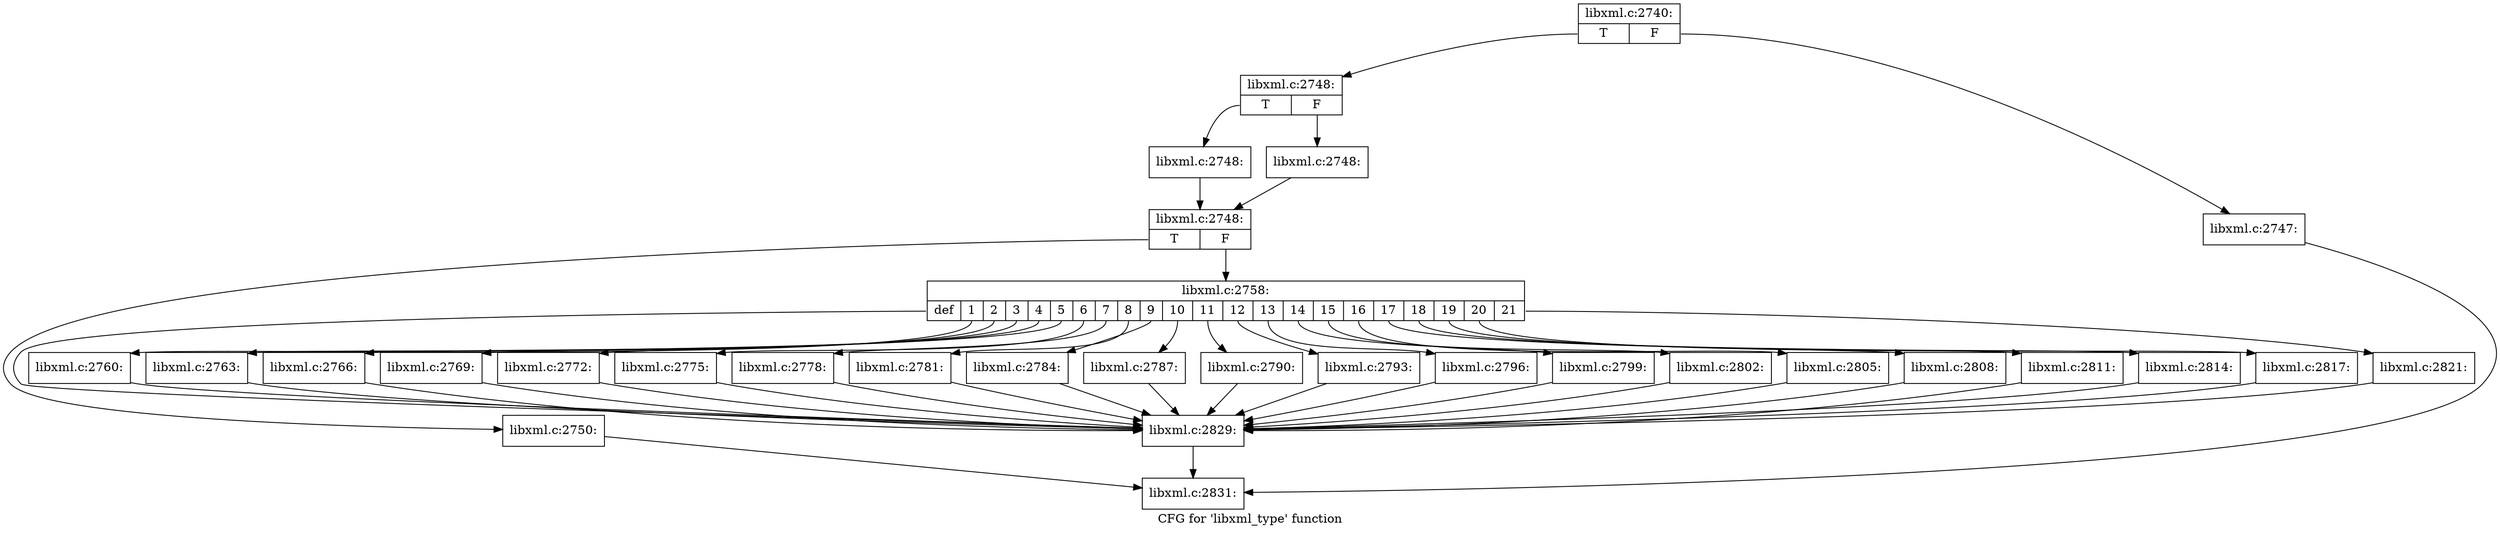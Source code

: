 digraph "CFG for 'libxml_type' function" {
	label="CFG for 'libxml_type' function";

	Node0x55ea1c0 [shape=record,label="{libxml.c:2740:|{<s0>T|<s1>F}}"];
	Node0x55ea1c0:s0 -> Node0x5449830;
	Node0x55ea1c0:s1 -> Node0x54497e0;
	Node0x54497e0 [shape=record,label="{libxml.c:2747:}"];
	Node0x54497e0 -> Node0x5448620;
	Node0x5449830 [shape=record,label="{libxml.c:2748:|{<s0>T|<s1>F}}"];
	Node0x5449830:s0 -> Node0x5449e00;
	Node0x5449830:s1 -> Node0x5449e50;
	Node0x5449e00 [shape=record,label="{libxml.c:2748:}"];
	Node0x5449e00 -> Node0x5449ea0;
	Node0x5449e50 [shape=record,label="{libxml.c:2748:}"];
	Node0x5449e50 -> Node0x5449ea0;
	Node0x5449ea0 [shape=record,label="{libxml.c:2748:|{<s0>T|<s1>F}}"];
	Node0x5449ea0:s0 -> Node0x544a4b0;
	Node0x5449ea0:s1 -> Node0x544a500;
	Node0x544a4b0 [shape=record,label="{libxml.c:2750:}"];
	Node0x544a4b0 -> Node0x5448620;
	Node0x544a500 [shape=record,label="{libxml.c:2758:|{<s0>def|<s1>1|<s2>2|<s3>3|<s4>4|<s5>5|<s6>6|<s7>7|<s8>8|<s9>9|<s10>10|<s11>11|<s12>12|<s13>13|<s14>14|<s15>15|<s16>16|<s17>17|<s18>18|<s19>19|<s20>20|<s21>21}}"];
	Node0x544a500:s0 -> Node0x544ab80;
	Node0x544a500:s1 -> Node0x544b0d0;
	Node0x544a500:s2 -> Node0x544b490;
	Node0x544a500:s3 -> Node0x544b850;
	Node0x544a500:s4 -> Node0x544bbe0;
	Node0x544a500:s5 -> Node0x544be00;
	Node0x544a500:s6 -> Node0x544c1c0;
	Node0x544a500:s7 -> Node0x55f8bd0;
	Node0x544a500:s8 -> Node0x55f8f60;
	Node0x544a500:s9 -> Node0x55f9180;
	Node0x544a500:s10 -> Node0x55f9540;
	Node0x544a500:s11 -> Node0x55f9900;
	Node0x544a500:s12 -> Node0x55fa0f0;
	Node0x544a500:s13 -> Node0x55fa4b0;
	Node0x544a500:s14 -> Node0x55fa870;
	Node0x544a500:s15 -> Node0x55fac40;
	Node0x544a500:s16 -> Node0x51baf10;
	Node0x544a500:s17 -> Node0x51bb2d0;
	Node0x544a500:s18 -> Node0x55fbdd0;
	Node0x544a500:s19 -> Node0x55fc190;
	Node0x544a500:s20 -> Node0x55fc550;
	Node0x544a500:s21 -> Node0x55fc910;
	Node0x544b0d0 [shape=record,label="{libxml.c:2760:}"];
	Node0x544b0d0 -> Node0x544ab80;
	Node0x544b490 [shape=record,label="{libxml.c:2763:}"];
	Node0x544b490 -> Node0x544ab80;
	Node0x544b850 [shape=record,label="{libxml.c:2766:}"];
	Node0x544b850 -> Node0x544ab80;
	Node0x544bbe0 [shape=record,label="{libxml.c:2769:}"];
	Node0x544bbe0 -> Node0x544ab80;
	Node0x544be00 [shape=record,label="{libxml.c:2772:}"];
	Node0x544be00 -> Node0x544ab80;
	Node0x544c1c0 [shape=record,label="{libxml.c:2775:}"];
	Node0x544c1c0 -> Node0x544ab80;
	Node0x55f8bd0 [shape=record,label="{libxml.c:2778:}"];
	Node0x55f8bd0 -> Node0x544ab80;
	Node0x55f8f60 [shape=record,label="{libxml.c:2781:}"];
	Node0x55f8f60 -> Node0x544ab80;
	Node0x55f9180 [shape=record,label="{libxml.c:2784:}"];
	Node0x55f9180 -> Node0x544ab80;
	Node0x55f9540 [shape=record,label="{libxml.c:2787:}"];
	Node0x55f9540 -> Node0x544ab80;
	Node0x55f9900 [shape=record,label="{libxml.c:2790:}"];
	Node0x55f9900 -> Node0x544ab80;
	Node0x55fa0f0 [shape=record,label="{libxml.c:2793:}"];
	Node0x55fa0f0 -> Node0x544ab80;
	Node0x55fa4b0 [shape=record,label="{libxml.c:2796:}"];
	Node0x55fa4b0 -> Node0x544ab80;
	Node0x55fa870 [shape=record,label="{libxml.c:2799:}"];
	Node0x55fa870 -> Node0x544ab80;
	Node0x55fac40 [shape=record,label="{libxml.c:2802:}"];
	Node0x55fac40 -> Node0x544ab80;
	Node0x51baf10 [shape=record,label="{libxml.c:2805:}"];
	Node0x51baf10 -> Node0x544ab80;
	Node0x51bb2d0 [shape=record,label="{libxml.c:2808:}"];
	Node0x51bb2d0 -> Node0x544ab80;
	Node0x55fbdd0 [shape=record,label="{libxml.c:2811:}"];
	Node0x55fbdd0 -> Node0x544ab80;
	Node0x55fc190 [shape=record,label="{libxml.c:2814:}"];
	Node0x55fc190 -> Node0x544ab80;
	Node0x55fc550 [shape=record,label="{libxml.c:2817:}"];
	Node0x55fc550 -> Node0x544ab80;
	Node0x55fc910 [shape=record,label="{libxml.c:2821:}"];
	Node0x55fc910 -> Node0x544ab80;
	Node0x544ab80 [shape=record,label="{libxml.c:2829:}"];
	Node0x544ab80 -> Node0x5448620;
	Node0x5448620 [shape=record,label="{libxml.c:2831:}"];
}
